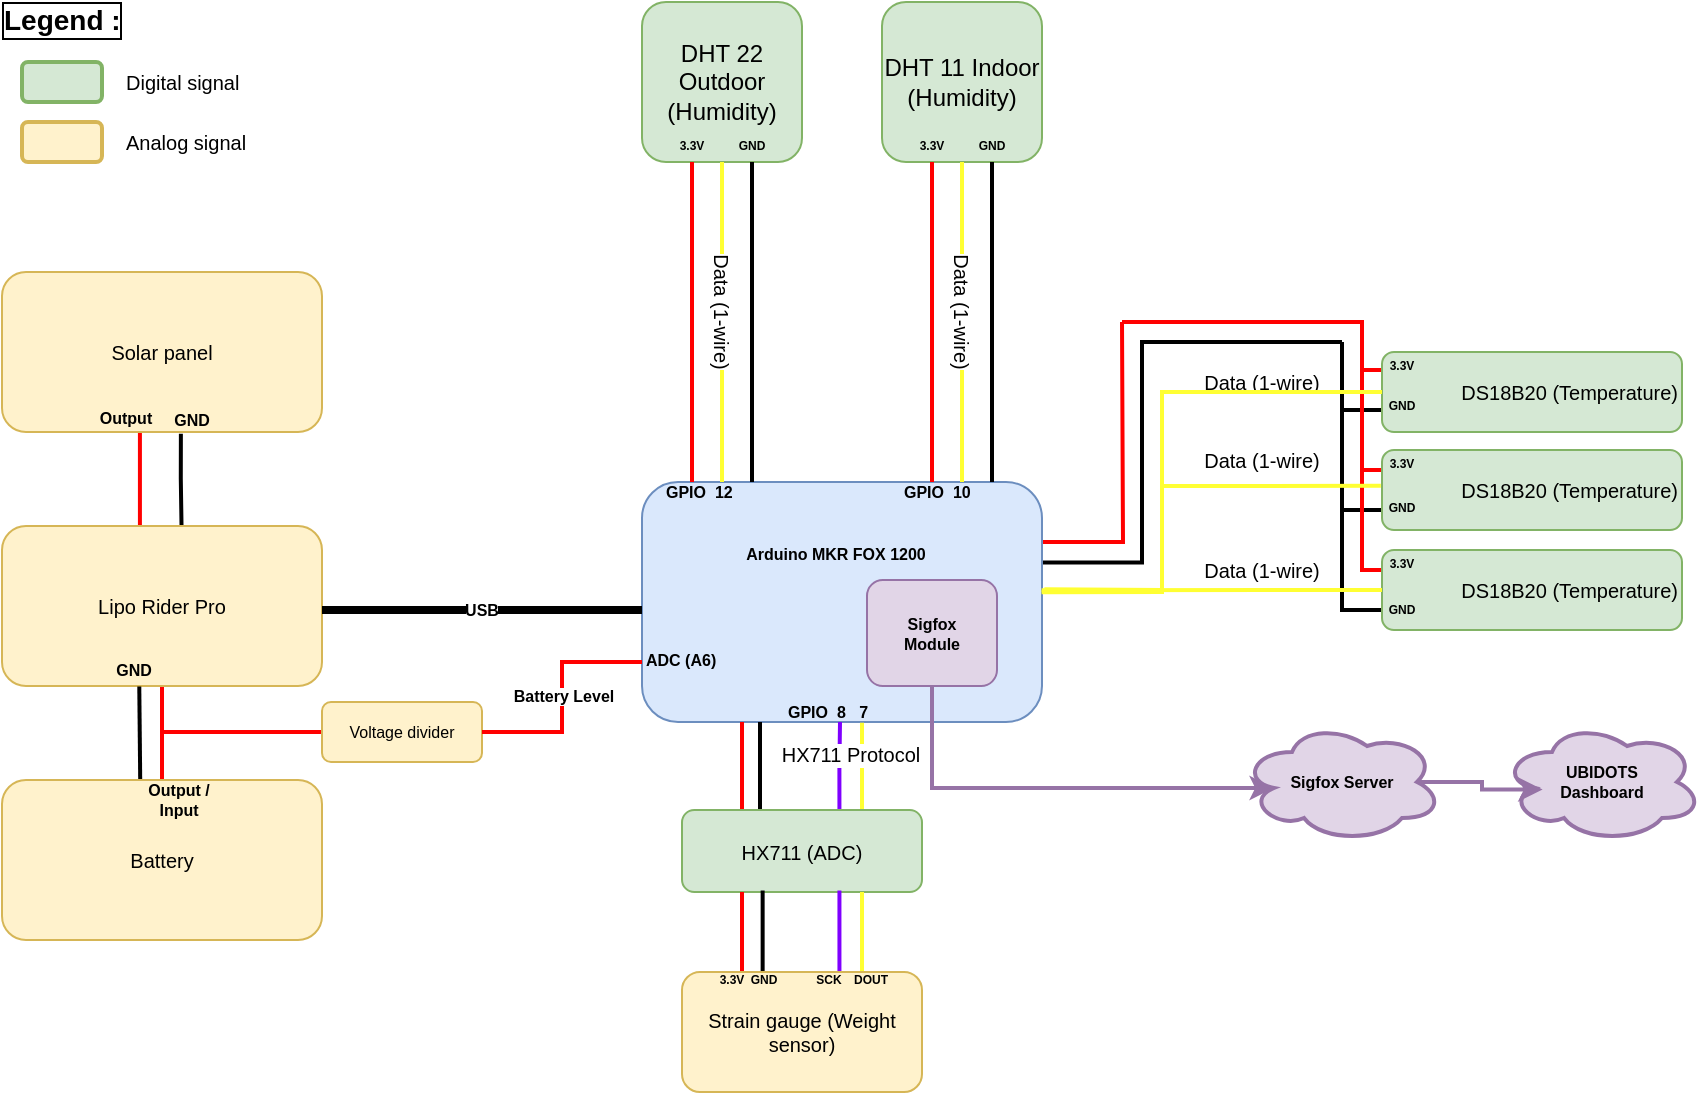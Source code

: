 <mxfile version="16.3.0" type="device"><diagram id="5MrgnKDGI7gBkpORk5VN" name="Page-1"><mxGraphModel dx="838" dy="460" grid="1" gridSize="10" guides="1" tooltips="1" connect="1" arrows="1" fold="1" page="1" pageScale="1" pageWidth="1169" pageHeight="827" math="0" shadow="0"><root><mxCell id="0"/><mxCell id="1" parent="0"/><mxCell id="oPPZRopH76b0isRMTN4b-41" style="edgeStyle=orthogonalEdgeStyle;rounded=0;orthogonalLoop=1;jettySize=auto;html=1;exitX=1;exitY=0.25;exitDx=0;exitDy=0;fontSize=10;endArrow=none;endFill=0;strokeColor=#FF0000;strokeWidth=2;" parent="1" source="oPPZRopH76b0isRMTN4b-7" edge="1"><mxGeometry relative="1" as="geometry"><mxPoint x="720" y="280" as="targetPoint"/></mxGeometry></mxCell><mxCell id="oPPZRopH76b0isRMTN4b-47" style="edgeStyle=orthogonalEdgeStyle;rounded=0;orthogonalLoop=1;jettySize=auto;html=1;exitX=0.998;exitY=0.335;exitDx=0;exitDy=0;fontSize=10;endArrow=none;endFill=0;strokeColor=#000000;strokeWidth=2;exitPerimeter=0;" parent="1" source="oPPZRopH76b0isRMTN4b-7" edge="1"><mxGeometry relative="1" as="geometry"><mxPoint x="830" y="290" as="targetPoint"/><Array as="points"><mxPoint x="730" y="400"/></Array></mxGeometry></mxCell><mxCell id="oPPZRopH76b0isRMTN4b-7" value="" style="rounded=1;whiteSpace=wrap;html=1;fillColor=#dae8fc;strokeColor=#6c8ebf;" parent="1" vertex="1"><mxGeometry x="480" y="360" width="200" height="120" as="geometry"/></mxCell><mxCell id="oPPZRopH76b0isRMTN4b-8" value="DHT 22 Outdoor&lt;br&gt;(Humidity)" style="rounded=1;whiteSpace=wrap;html=1;fillColor=#d5e8d4;strokeColor=#82b366;" parent="1" vertex="1"><mxGeometry x="480" y="120" width="80" height="80" as="geometry"/></mxCell><mxCell id="oPPZRopH76b0isRMTN4b-9" value="DHT 11 Indoor&lt;br&gt;(Humidity)" style="rounded=1;whiteSpace=wrap;html=1;fillColor=#d5e8d4;strokeColor=#82b366;" parent="1" vertex="1"><mxGeometry x="600" y="120" width="80" height="80" as="geometry"/></mxCell><mxCell id="oPPZRopH76b0isRMTN4b-10" value="" style="line;strokeWidth=2;direction=south;html=1;strokeColor=#FF0000;" parent="1" vertex="1"><mxGeometry x="500" y="200" width="10" height="160" as="geometry"/></mxCell><mxCell id="oPPZRopH76b0isRMTN4b-11" value="" style="line;strokeWidth=2;direction=north;html=1;strokeColor=#FFFF33;align=center;" parent="1" vertex="1"><mxGeometry x="515" y="200" width="10" height="160" as="geometry"/></mxCell><mxCell id="oPPZRopH76b0isRMTN4b-12" value="" style="line;strokeWidth=2;direction=south;html=1;" parent="1" vertex="1"><mxGeometry x="530" y="200" width="10" height="160" as="geometry"/></mxCell><mxCell id="oPPZRopH76b0isRMTN4b-14" value="" style="line;strokeWidth=2;direction=south;html=1;strokeColor=#FF0000;" parent="1" vertex="1"><mxGeometry x="620" y="200" width="10" height="160" as="geometry"/></mxCell><mxCell id="oPPZRopH76b0isRMTN4b-15" value="" style="line;strokeWidth=2;direction=south;html=1;strokeColor=#FFFF33;" parent="1" vertex="1"><mxGeometry x="635" y="200" width="10" height="160" as="geometry"/></mxCell><mxCell id="oPPZRopH76b0isRMTN4b-16" value="" style="line;strokeWidth=2;direction=south;html=1;" parent="1" vertex="1"><mxGeometry x="650" y="200" width="10" height="160" as="geometry"/></mxCell><mxCell id="oPPZRopH76b0isRMTN4b-17" value="&lt;font style=&quot;font-size: 6px ; line-height: 0.8&quot;&gt;&lt;b&gt;3.3V&lt;/b&gt;&lt;/font&gt;" style="text;html=1;strokeColor=none;fillColor=none;align=center;verticalAlign=middle;whiteSpace=wrap;rounded=0;" parent="1" vertex="1"><mxGeometry x="500" y="180" width="10" height="20" as="geometry"/></mxCell><mxCell id="oPPZRopH76b0isRMTN4b-18" value="&lt;font style=&quot;font-size: 6px ; line-height: 0.8&quot;&gt;&lt;b&gt;3.3V&lt;/b&gt;&lt;/font&gt;" style="text;html=1;strokeColor=none;fillColor=none;align=center;verticalAlign=middle;whiteSpace=wrap;rounded=0;" parent="1" vertex="1"><mxGeometry x="620" y="180" width="10" height="20" as="geometry"/></mxCell><mxCell id="oPPZRopH76b0isRMTN4b-19" value="&lt;font style=&quot;font-size: 6px ; line-height: 0.8&quot;&gt;&lt;b&gt;GND&lt;/b&gt;&lt;/font&gt;" style="text;html=1;strokeColor=none;fillColor=none;align=center;verticalAlign=middle;whiteSpace=wrap;rounded=0;" parent="1" vertex="1"><mxGeometry x="525" y="180" width="20" height="20" as="geometry"/></mxCell><mxCell id="oPPZRopH76b0isRMTN4b-20" value="&lt;font style=&quot;font-size: 6px ; line-height: 0.8&quot;&gt;&lt;b&gt;GND&lt;/b&gt;&lt;/font&gt;" style="text;html=1;strokeColor=none;fillColor=none;align=center;verticalAlign=middle;whiteSpace=wrap;rounded=0;" parent="1" vertex="1"><mxGeometry x="645" y="180" width="20" height="20" as="geometry"/></mxCell><mxCell id="oPPZRopH76b0isRMTN4b-21" value="Data (1-wire)" style="text;html=1;strokeColor=none;fillColor=none;align=center;verticalAlign=middle;whiteSpace=wrap;rounded=0;fontSize=10;rotation=90;direction=east;labelBackgroundColor=default;" parent="1" vertex="1"><mxGeometry x="485" y="270" width="70" height="10" as="geometry"/></mxCell><mxCell id="oPPZRopH76b0isRMTN4b-22" value="Data (1-wire)" style="text;html=1;strokeColor=none;fillColor=none;align=center;verticalAlign=middle;whiteSpace=wrap;rounded=0;fontSize=10;rotation=90;direction=east;labelBackgroundColor=default;" parent="1" vertex="1"><mxGeometry x="605" y="270" width="70" height="10" as="geometry"/></mxCell><mxCell id="oPPZRopH76b0isRMTN4b-37" style="edgeStyle=orthogonalEdgeStyle;rounded=0;orthogonalLoop=1;jettySize=auto;html=1;exitX=0;exitY=0.25;exitDx=0;exitDy=0;fontSize=10;endArrow=none;endFill=0;strokeColor=#FF0000;strokeWidth=2;" parent="1" edge="1"><mxGeometry relative="1" as="geometry"><mxPoint x="840" y="304.286" as="targetPoint"/><mxPoint x="850" y="304" as="sourcePoint"/></mxGeometry></mxCell><mxCell id="oPPZRopH76b0isRMTN4b-42" style="edgeStyle=orthogonalEdgeStyle;rounded=0;orthogonalLoop=1;jettySize=auto;html=1;exitX=0;exitY=0.75;exitDx=0;exitDy=0;fontSize=10;endArrow=none;endFill=0;strokeColor=#000000;strokeWidth=2;" parent="1" edge="1"><mxGeometry relative="1" as="geometry"><mxPoint x="830" y="290" as="targetPoint"/><mxPoint x="850" y="324" as="sourcePoint"/></mxGeometry></mxCell><mxCell id="oPPZRopH76b0isRMTN4b-35" style="edgeStyle=orthogonalEdgeStyle;rounded=0;orthogonalLoop=1;jettySize=auto;html=1;exitX=0;exitY=0;exitDx=0;exitDy=0;fontSize=10;endArrow=none;endFill=0;strokeColor=#FF0000;strokeWidth=2;" parent="1" source="oPPZRopH76b0isRMTN4b-24" edge="1"><mxGeometry relative="1" as="geometry"><mxPoint x="849.857" y="344.286" as="targetPoint"/></mxGeometry></mxCell><mxCell id="oPPZRopH76b0isRMTN4b-36" style="edgeStyle=orthogonalEdgeStyle;rounded=0;orthogonalLoop=1;jettySize=auto;html=1;exitX=0;exitY=0.25;exitDx=0;exitDy=0;fontSize=10;endArrow=none;endFill=0;strokeColor=#FF0000;strokeWidth=2;" parent="1" source="oPPZRopH76b0isRMTN4b-24" edge="1"><mxGeometry relative="1" as="geometry"><mxPoint x="720" y="280" as="targetPoint"/><Array as="points"><mxPoint x="840" y="354"/></Array></mxGeometry></mxCell><mxCell id="oPPZRopH76b0isRMTN4b-43" style="edgeStyle=orthogonalEdgeStyle;rounded=0;orthogonalLoop=1;jettySize=auto;html=1;exitX=0;exitY=0.75;exitDx=0;exitDy=0;fontSize=10;endArrow=none;endFill=0;strokeColor=#000000;strokeWidth=2;" parent="1" source="oPPZRopH76b0isRMTN4b-24" edge="1"><mxGeometry relative="1" as="geometry"><mxPoint x="830" y="320" as="targetPoint"/></mxGeometry></mxCell><mxCell id="oPPZRopH76b0isRMTN4b-24" value="&lt;span style=&quot;&quot;&gt;DS18B20 (Temperature)&lt;/span&gt;" style="rounded=1;whiteSpace=wrap;html=1;labelBackgroundColor=none;fontSize=10;strokeColor=#82b366;align=right;fillColor=#d5e8d4;" parent="1" vertex="1"><mxGeometry x="850" y="344" width="150" height="40" as="geometry"/></mxCell><mxCell id="oPPZRopH76b0isRMTN4b-38" style="edgeStyle=orthogonalEdgeStyle;rounded=0;orthogonalLoop=1;jettySize=auto;html=1;exitX=0;exitY=0.25;exitDx=0;exitDy=0;fontSize=10;endArrow=none;endFill=0;strokeColor=#FF0000;strokeWidth=2;" parent="1" source="oPPZRopH76b0isRMTN4b-25" edge="1"><mxGeometry relative="1" as="geometry"><mxPoint x="840" y="350" as="targetPoint"/><Array as="points"><mxPoint x="840" y="404"/></Array></mxGeometry></mxCell><mxCell id="oPPZRopH76b0isRMTN4b-44" style="edgeStyle=orthogonalEdgeStyle;rounded=0;orthogonalLoop=1;jettySize=auto;html=1;exitX=0;exitY=0.75;exitDx=0;exitDy=0;fontSize=10;endArrow=none;endFill=0;strokeColor=#000000;strokeWidth=2;" parent="1" source="oPPZRopH76b0isRMTN4b-25" edge="1"><mxGeometry relative="1" as="geometry"><mxPoint x="830" y="370" as="targetPoint"/></mxGeometry></mxCell><mxCell id="oPPZRopH76b0isRMTN4b-25" value="&lt;span style=&quot;&quot;&gt;DS18B20 (Temperature)&lt;/span&gt;" style="rounded=1;whiteSpace=wrap;html=1;labelBackgroundColor=none;fontSize=10;strokeColor=#82b366;align=right;fillColor=#d5e8d4;" parent="1" vertex="1"><mxGeometry x="850" y="394" width="150" height="40" as="geometry"/></mxCell><mxCell id="oPPZRopH76b0isRMTN4b-54" value="&lt;span style=&quot;line-height: 0.7;&quot;&gt;&lt;font style=&quot;font-size: 10px&quot;&gt;DS18B20 (Temperature)&lt;/font&gt;&lt;/span&gt;" style="rounded=1;whiteSpace=wrap;html=1;labelBackgroundColor=none;fontSize=10;strokeColor=#82b366;align=right;fillColor=#d5e8d4;" parent="1" vertex="1"><mxGeometry x="850" y="295" width="150" height="40" as="geometry"/></mxCell><mxCell id="oPPZRopH76b0isRMTN4b-55" value="&lt;font style=&quot;font-size: 6px ; line-height: 0.8&quot;&gt;&lt;b&gt;3.3V&lt;/b&gt;&lt;/font&gt;" style="text;html=1;strokeColor=none;fillColor=none;align=center;verticalAlign=middle;whiteSpace=wrap;rounded=0;" parent="1" vertex="1"><mxGeometry x="850" y="295" width="20" height="10" as="geometry"/></mxCell><mxCell id="oPPZRopH76b0isRMTN4b-56" value="&lt;font style=&quot;font-size: 6px ; line-height: 0.8&quot;&gt;&lt;b&gt;3.3V&lt;/b&gt;&lt;/font&gt;" style="text;html=1;strokeColor=none;fillColor=none;align=center;verticalAlign=middle;whiteSpace=wrap;rounded=0;" parent="1" vertex="1"><mxGeometry x="850" y="344" width="20" height="10" as="geometry"/></mxCell><mxCell id="oPPZRopH76b0isRMTN4b-57" value="&lt;font style=&quot;font-size: 6px ; line-height: 0.8&quot;&gt;&lt;b&gt;3.3V&lt;/b&gt;&lt;/font&gt;" style="text;html=1;strokeColor=none;fillColor=none;align=center;verticalAlign=middle;whiteSpace=wrap;rounded=0;" parent="1" vertex="1"><mxGeometry x="850" y="394" width="20" height="10" as="geometry"/></mxCell><mxCell id="oPPZRopH76b0isRMTN4b-60" value="&lt;font style=&quot;font-size: 6px ; line-height: 0.8&quot;&gt;&lt;b&gt;GND&lt;/b&gt;&lt;/font&gt;" style="text;html=1;strokeColor=none;fillColor=none;align=center;verticalAlign=middle;whiteSpace=wrap;rounded=0;" parent="1" vertex="1"><mxGeometry x="850" y="315" width="20" height="10" as="geometry"/></mxCell><mxCell id="oPPZRopH76b0isRMTN4b-62" value="&lt;font style=&quot;font-size: 6px ; line-height: 0.8&quot;&gt;&lt;b&gt;GND&lt;/b&gt;&lt;/font&gt;" style="text;html=1;strokeColor=none;fillColor=none;align=center;verticalAlign=middle;whiteSpace=wrap;rounded=0;" parent="1" vertex="1"><mxGeometry x="850" y="366" width="20" height="10" as="geometry"/></mxCell><mxCell id="oPPZRopH76b0isRMTN4b-63" value="&lt;font style=&quot;font-size: 6px ; line-height: 0.8&quot;&gt;&lt;b&gt;GND&lt;/b&gt;&lt;/font&gt;" style="text;html=1;strokeColor=none;fillColor=none;align=center;verticalAlign=middle;whiteSpace=wrap;rounded=0;" parent="1" vertex="1"><mxGeometry x="850" y="417" width="20" height="10" as="geometry"/></mxCell><mxCell id="oPPZRopH76b0isRMTN4b-66" value="Data (1-wire)" style="text;html=1;strokeColor=none;fillColor=none;align=center;verticalAlign=middle;whiteSpace=wrap;rounded=0;labelBackgroundColor=#FFFFFF;fontSize=10;fontColor=#000000;" parent="1" vertex="1"><mxGeometry x="760" y="344" width="60" height="10" as="geometry"/></mxCell><mxCell id="oPPZRopH76b0isRMTN4b-69" value="Data (1-wire)" style="text;html=1;strokeColor=none;fillColor=none;align=center;verticalAlign=middle;whiteSpace=wrap;rounded=0;labelBackgroundColor=#FFFFFF;fontSize=10;fontColor=#000000;" parent="1" vertex="1"><mxGeometry x="760" y="305" width="60" height="10" as="geometry"/></mxCell><mxCell id="oPPZRopH76b0isRMTN4b-71" value="Data (1-wire)" style="text;html=1;strokeColor=none;fillColor=none;align=center;verticalAlign=middle;whiteSpace=wrap;rounded=0;labelBackgroundColor=#FFFFFF;fontSize=10;fontColor=#000000;" parent="1" vertex="1"><mxGeometry x="760" y="399" width="60" height="10" as="geometry"/></mxCell><mxCell id="oPPZRopH76b0isRMTN4b-79" style="edgeStyle=orthogonalEdgeStyle;rounded=0;orthogonalLoop=1;jettySize=auto;html=1;exitX=0.25;exitY=0;exitDx=0;exitDy=0;entryX=0.25;entryY=1;entryDx=0;entryDy=0;fontSize=10;fontColor=#000000;endArrow=none;endFill=0;strokeColor=#FF0000;strokeWidth=2;" parent="1" source="oPPZRopH76b0isRMTN4b-74" target="oPPZRopH76b0isRMTN4b-7" edge="1"><mxGeometry relative="1" as="geometry"/></mxCell><mxCell id="oPPZRopH76b0isRMTN4b-81" style="edgeStyle=orthogonalEdgeStyle;rounded=0;orthogonalLoop=1;jettySize=auto;html=1;exitX=0.325;exitY=0.056;exitDx=0;exitDy=0;fontSize=10;fontColor=#000000;endArrow=none;endFill=0;strokeColor=#000000;strokeWidth=2;exitPerimeter=0;" parent="1" source="oPPZRopH76b0isRMTN4b-74" edge="1"><mxGeometry relative="1" as="geometry"><mxPoint x="539" y="480" as="targetPoint"/></mxGeometry></mxCell><mxCell id="oPPZRopH76b0isRMTN4b-84" style="edgeStyle=orthogonalEdgeStyle;rounded=0;orthogonalLoop=1;jettySize=auto;html=1;exitX=0.75;exitY=0;exitDx=0;exitDy=0;entryX=0.55;entryY=1.003;entryDx=0;entryDy=0;entryPerimeter=0;fontSize=10;fontColor=#000000;endArrow=none;endFill=0;strokeColor=#FFFF33;strokeWidth=2;" parent="1" source="oPPZRopH76b0isRMTN4b-74" target="oPPZRopH76b0isRMTN4b-7" edge="1"><mxGeometry relative="1" as="geometry"/></mxCell><mxCell id="oPPZRopH76b0isRMTN4b-85" style="edgeStyle=orthogonalEdgeStyle;rounded=0;orthogonalLoop=1;jettySize=auto;html=1;exitX=0.656;exitY=0.056;exitDx=0;exitDy=0;fontSize=10;fontColor=#000000;endArrow=none;endFill=0;strokeColor=#7F00FF;strokeWidth=2;exitPerimeter=0;" parent="1" source="oPPZRopH76b0isRMTN4b-74" edge="1"><mxGeometry relative="1" as="geometry"><mxPoint x="579" y="480" as="targetPoint"/></mxGeometry></mxCell><mxCell id="oPPZRopH76b0isRMTN4b-74" value="&lt;span style=&quot;&quot;&gt;HX711 (ADC)&lt;br&gt;&lt;/span&gt;" style="rounded=1;whiteSpace=wrap;html=1;labelBackgroundColor=none;fontSize=10;strokeColor=#82b366;fillColor=#d5e8d4;align=center;" parent="1" vertex="1"><mxGeometry x="500" y="524" width="120" height="41" as="geometry"/></mxCell><mxCell id="oPPZRopH76b0isRMTN4b-76" style="edgeStyle=orthogonalEdgeStyle;rounded=0;orthogonalLoop=1;jettySize=auto;html=1;exitX=0.25;exitY=0;exitDx=0;exitDy=0;entryX=0.25;entryY=1;entryDx=0;entryDy=0;fontSize=10;fontColor=#000000;endArrow=none;endFill=0;strokeColor=#FF0000;strokeWidth=2;" parent="1" source="oPPZRopH76b0isRMTN4b-75" target="oPPZRopH76b0isRMTN4b-74" edge="1"><mxGeometry relative="1" as="geometry"/></mxCell><mxCell id="oPPZRopH76b0isRMTN4b-80" style="edgeStyle=orthogonalEdgeStyle;rounded=0;orthogonalLoop=1;jettySize=auto;html=1;exitX=0.336;exitY=0.01;exitDx=0;exitDy=0;entryX=0.336;entryY=0.982;entryDx=0;entryDy=0;fontSize=10;fontColor=#000000;endArrow=none;endFill=0;strokeColor=#000000;strokeWidth=2;exitPerimeter=0;entryPerimeter=0;" parent="1" source="oPPZRopH76b0isRMTN4b-75" target="oPPZRopH76b0isRMTN4b-74" edge="1"><mxGeometry relative="1" as="geometry"><Array as="points"/></mxGeometry></mxCell><mxCell id="oPPZRopH76b0isRMTN4b-82" style="edgeStyle=orthogonalEdgeStyle;rounded=0;orthogonalLoop=1;jettySize=auto;html=1;exitX=0.656;exitY=0.014;exitDx=0;exitDy=0;entryX=0.656;entryY=0.982;entryDx=0;entryDy=0;fontSize=10;fontColor=#000000;endArrow=none;endFill=0;strokeColor=#7F00FF;strokeWidth=2;entryPerimeter=0;exitPerimeter=0;" parent="1" source="oPPZRopH76b0isRMTN4b-75" target="oPPZRopH76b0isRMTN4b-74" edge="1"><mxGeometry relative="1" as="geometry"/></mxCell><mxCell id="oPPZRopH76b0isRMTN4b-83" style="edgeStyle=orthogonalEdgeStyle;rounded=0;orthogonalLoop=1;jettySize=auto;html=1;exitX=0.75;exitY=0;exitDx=0;exitDy=0;entryX=0.75;entryY=1;entryDx=0;entryDy=0;fontSize=10;fontColor=#000000;endArrow=none;endFill=0;strokeColor=#FFFF33;strokeWidth=2;" parent="1" source="oPPZRopH76b0isRMTN4b-75" target="oPPZRopH76b0isRMTN4b-74" edge="1"><mxGeometry relative="1" as="geometry"/></mxCell><mxCell id="oPPZRopH76b0isRMTN4b-75" value="&lt;span style=&quot;&quot;&gt;Strain gauge (Weight sensor)&lt;/span&gt;" style="rounded=1;whiteSpace=wrap;html=1;labelBackgroundColor=none;fontSize=10;strokeColor=#d6b656;fillColor=#fff2cc;align=center;" parent="1" vertex="1"><mxGeometry x="500" y="605" width="120" height="60" as="geometry"/></mxCell><mxCell id="oPPZRopH76b0isRMTN4b-86" value="&lt;font style=&quot;font-size: 6px ; line-height: 0.8&quot;&gt;&lt;b&gt;3.3V&lt;/b&gt;&lt;/font&gt;" style="text;html=1;strokeColor=none;fillColor=none;align=center;verticalAlign=middle;whiteSpace=wrap;rounded=0;" parent="1" vertex="1"><mxGeometry x="515" y="602" width="20" height="10" as="geometry"/></mxCell><mxCell id="oPPZRopH76b0isRMTN4b-88" value="&lt;font style=&quot;font-size: 6px ; line-height: 0.8&quot;&gt;&lt;b&gt;GND&lt;/b&gt;&lt;/font&gt;" style="text;html=1;strokeColor=none;fillColor=none;align=center;verticalAlign=middle;whiteSpace=wrap;rounded=0;" parent="1" vertex="1"><mxGeometry x="531" y="602" width="20" height="10" as="geometry"/></mxCell><mxCell id="oPPZRopH76b0isRMTN4b-89" value="SCK" style="text;html=1;strokeColor=none;fillColor=none;align=center;verticalAlign=middle;whiteSpace=wrap;rounded=0;labelBackgroundColor=none;fontSize=6;fontColor=#000000;fontStyle=1" parent="1" vertex="1"><mxGeometry x="566" y="604" width="15" height="10" as="geometry"/></mxCell><mxCell id="oPPZRopH76b0isRMTN4b-90" value="DOUT" style="text;html=1;strokeColor=none;fillColor=none;align=center;verticalAlign=middle;whiteSpace=wrap;rounded=0;labelBackgroundColor=none;fontSize=6;fontColor=#000000;fontStyle=1" parent="1" vertex="1"><mxGeometry x="587" y="604" width="15" height="10" as="geometry"/></mxCell><mxCell id="oPPZRopH76b0isRMTN4b-91" value="&lt;font style=&quot;font-size: 10px&quot;&gt;HX711 Protocol&lt;/font&gt;" style="text;html=1;strokeColor=none;fillColor=none;align=center;verticalAlign=middle;whiteSpace=wrap;rounded=0;labelBackgroundColor=default;fontSize=6;fontColor=#000000;" parent="1" vertex="1"><mxGeometry x="542" y="491" width="85" height="9" as="geometry"/></mxCell><mxCell id="oPPZRopH76b0isRMTN4b-96" style="rounded=0;orthogonalLoop=1;jettySize=auto;html=1;exitX=0.431;exitY=0.969;exitDx=0;exitDy=0;entryX=0.431;entryY=0.044;entryDx=0;entryDy=0;fontSize=10;fontColor=#000000;endArrow=none;endFill=0;strokeColor=#FF0000;strokeWidth=2;exitPerimeter=0;entryPerimeter=0;" parent="1" source="oPPZRopH76b0isRMTN4b-93" target="oPPZRopH76b0isRMTN4b-94" edge="1"><mxGeometry relative="1" as="geometry"/></mxCell><mxCell id="oPPZRopH76b0isRMTN4b-97" style="edgeStyle=orthogonalEdgeStyle;rounded=0;orthogonalLoop=1;jettySize=auto;html=1;exitX=0.559;exitY=1.011;exitDx=0;exitDy=0;entryX=0.561;entryY=-0.002;entryDx=0;entryDy=0;fontSize=10;fontColor=#000000;endArrow=none;endFill=0;strokeColor=#000000;strokeWidth=2;exitPerimeter=0;entryPerimeter=0;" parent="1" source="oPPZRopH76b0isRMTN4b-93" target="oPPZRopH76b0isRMTN4b-94" edge="1"><mxGeometry relative="1" as="geometry"/></mxCell><mxCell id="oPPZRopH76b0isRMTN4b-93" value="&lt;span style=&quot;&quot;&gt;Solar panel&lt;/span&gt;" style="rounded=1;whiteSpace=wrap;html=1;labelBackgroundColor=none;fontSize=10;strokeColor=#d6b656;fillColor=#fff2cc;align=center;" parent="1" vertex="1"><mxGeometry x="160" y="255" width="160" height="80" as="geometry"/></mxCell><mxCell id="oPPZRopH76b0isRMTN4b-115" style="edgeStyle=none;rounded=0;orthogonalLoop=1;jettySize=auto;html=1;exitX=0.5;exitY=1;exitDx=0;exitDy=0;entryX=0.5;entryY=0;entryDx=0;entryDy=0;fontSize=8;fontColor=#000000;endArrow=none;endFill=0;strokeColor=#FF0000;strokeWidth=2;" parent="1" source="oPPZRopH76b0isRMTN4b-94" target="oPPZRopH76b0isRMTN4b-95" edge="1"><mxGeometry relative="1" as="geometry"/></mxCell><mxCell id="oPPZRopH76b0isRMTN4b-94" value="Lipo Rider Pro" style="rounded=1;whiteSpace=wrap;html=1;labelBackgroundColor=#FFF2CC;fontSize=10;strokeColor=#d6b656;fillColor=#fff2cc;align=center;" parent="1" vertex="1"><mxGeometry x="160" y="382" width="160" height="80" as="geometry"/></mxCell><mxCell id="oPPZRopH76b0isRMTN4b-114" style="edgeStyle=none;rounded=0;orthogonalLoop=1;jettySize=auto;html=1;exitX=0.432;exitY=0.024;exitDx=0;exitDy=0;entryX=0.429;entryY=1.003;entryDx=0;entryDy=0;fontSize=8;fontColor=#000000;endArrow=none;endFill=0;strokeColor=#000000;strokeWidth=2;entryPerimeter=0;exitPerimeter=0;" parent="1" source="oPPZRopH76b0isRMTN4b-95" target="oPPZRopH76b0isRMTN4b-94" edge="1"><mxGeometry relative="1" as="geometry"/></mxCell><mxCell id="oPPZRopH76b0isRMTN4b-95" value="Battery" style="rounded=1;whiteSpace=wrap;html=1;labelBackgroundColor=#FFF2CC;fontSize=10;strokeColor=#d6b656;fillColor=#fff2cc;align=center;" parent="1" vertex="1"><mxGeometry x="160" y="509" width="160" height="80" as="geometry"/></mxCell><mxCell id="oPPZRopH76b0isRMTN4b-98" value="GND" style="text;html=1;strokeColor=none;fillColor=none;align=center;verticalAlign=middle;whiteSpace=wrap;rounded=0;labelBackgroundColor=none;fontSize=8;fontColor=#000000;fontStyle=1" parent="1" vertex="1"><mxGeometry x="245" y="325" width="20" height="7" as="geometry"/></mxCell><mxCell id="oPPZRopH76b0isRMTN4b-99" value="Output" style="text;html=1;strokeColor=none;fillColor=none;align=center;verticalAlign=middle;whiteSpace=wrap;rounded=0;labelBackgroundColor=none;fontSize=8;fontColor=#000000;fontStyle=1" parent="1" vertex="1"><mxGeometry x="209" y="325" width="26" height="6" as="geometry"/></mxCell><mxCell id="oPPZRopH76b0isRMTN4b-104" value="" style="line;strokeWidth=4;html=1;perimeter=backbonePerimeter;points=[];outlineConnect=0;labelBackgroundColor=default;fontSize=8;fontColor=#000000;fillColor=default;gradientColor=#ffffff;align=center;" parent="1" vertex="1"><mxGeometry x="320" y="419" width="160" height="10" as="geometry"/></mxCell><mxCell id="oPPZRopH76b0isRMTN4b-101" value="&lt;span style=&quot;background-color: rgb(255 , 255 , 255)&quot;&gt;USB&lt;/span&gt;" style="text;html=1;strokeColor=none;fillColor=none;align=center;verticalAlign=middle;whiteSpace=wrap;rounded=0;labelBackgroundColor=default;fontSize=8;fontColor=#000000;fontStyle=1" parent="1" vertex="1"><mxGeometry x="385" y="414" width="30" height="20" as="geometry"/></mxCell><mxCell id="oPPZRopH76b0isRMTN4b-112" value="GPIO&amp;nbsp; 8&amp;nbsp; &amp;nbsp;7" style="text;html=1;strokeColor=none;fillColor=none;align=left;verticalAlign=middle;whiteSpace=wrap;rounded=0;labelBackgroundColor=none;fontSize=8;fontColor=#000000;fontStyle=1" parent="1" vertex="1"><mxGeometry x="550.5" y="470" width="76.5" height="10" as="geometry"/></mxCell><mxCell id="oPPZRopH76b0isRMTN4b-116" value="GND" style="text;html=1;strokeColor=none;fillColor=none;align=center;verticalAlign=middle;whiteSpace=wrap;rounded=0;labelBackgroundColor=none;fontSize=8;fontColor=#000000;fontStyle=1" parent="1" vertex="1"><mxGeometry x="216" y="449" width="20" height="10" as="geometry"/></mxCell><mxCell id="oPPZRopH76b0isRMTN4b-117" value="Output / Input" style="text;html=1;strokeColor=none;fillColor=none;align=center;verticalAlign=middle;whiteSpace=wrap;rounded=0;labelBackgroundColor=none;fontSize=8;fontColor=#000000;fontStyle=1" parent="1" vertex="1"><mxGeometry x="232" y="514" width="33" height="10" as="geometry"/></mxCell><mxCell id="oPPZRopH76b0isRMTN4b-118" value="" style="endArrow=none;html=1;rounded=0;fontSize=8;fontColor=#000000;strokeColor=#FF0000;strokeWidth=2;entryX=0;entryY=0.5;entryDx=0;entryDy=0;" parent="1" target="oPPZRopH76b0isRMTN4b-119" edge="1"><mxGeometry width="50" height="50" relative="1" as="geometry"><mxPoint x="240" y="485" as="sourcePoint"/><mxPoint x="320" y="485" as="targetPoint"/></mxGeometry></mxCell><mxCell id="oPPZRopH76b0isRMTN4b-119" value="&lt;span style=&quot;&quot;&gt;Voltage divider&lt;/span&gt;" style="rounded=1;whiteSpace=wrap;html=1;labelBackgroundColor=none;fontSize=8;strokeColor=#d6b656;fillColor=#fff2cc;align=center;" parent="1" vertex="1"><mxGeometry x="320" y="470" width="80" height="30" as="geometry"/></mxCell><mxCell id="oPPZRopH76b0isRMTN4b-120" value="" style="endArrow=none;html=1;rounded=0;fontSize=8;fontColor=#000000;strokeColor=#FF0000;strokeWidth=2;exitX=1;exitY=0.5;exitDx=0;exitDy=0;entryX=0;entryY=0.75;entryDx=0;entryDy=0;" parent="1" source="oPPZRopH76b0isRMTN4b-119" target="oPPZRopH76b0isRMTN4b-7" edge="1"><mxGeometry width="50" height="50" relative="1" as="geometry"><mxPoint x="413" y="499" as="sourcePoint"/><mxPoint x="463" y="449" as="targetPoint"/><Array as="points"><mxPoint x="440" y="485"/><mxPoint x="440" y="450"/></Array></mxGeometry></mxCell><mxCell id="oPPZRopH76b0isRMTN4b-121" value="ADC (A6)" style="text;html=1;strokeColor=none;fillColor=none;align=left;verticalAlign=middle;whiteSpace=wrap;rounded=0;labelBackgroundColor=none;fontSize=8;fontColor=#000000;fontStyle=1" parent="1" vertex="1"><mxGeometry x="480" y="444" width="40" height="10" as="geometry"/></mxCell><mxCell id="oPPZRopH76b0isRMTN4b-122" value="Battery Level" style="text;html=1;strokeColor=none;fillColor=none;align=center;verticalAlign=middle;whiteSpace=wrap;rounded=0;labelBackgroundColor=default;fontSize=8;fontColor=#000000;fontStyle=1" parent="1" vertex="1"><mxGeometry x="409.5" y="462" width="62" height="10" as="geometry"/></mxCell><mxCell id="oPPZRopH76b0isRMTN4b-123" value="&lt;b&gt;Arduino MKR FOX 1200&lt;/b&gt;" style="text;html=1;strokeColor=none;fillColor=none;align=center;verticalAlign=middle;whiteSpace=wrap;rounded=0;labelBackgroundColor=none;fontSize=8;fontColor=#000000;" parent="1" vertex="1"><mxGeometry x="527" y="388" width="100" height="16" as="geometry"/></mxCell><mxCell id="9h3we4TUGF9bDIGMB5U1-22" style="edgeStyle=orthogonalEdgeStyle;rounded=0;orthogonalLoop=1;jettySize=auto;html=1;exitX=0.5;exitY=1;exitDx=0;exitDy=0;entryX=0.16;entryY=0.55;entryDx=0;entryDy=0;entryPerimeter=0;strokeColor=#9673A6;strokeWidth=2;" edge="1" parent="1" source="oPPZRopH76b0isRMTN4b-124" target="9h3we4TUGF9bDIGMB5U1-21"><mxGeometry relative="1" as="geometry"><Array as="points"><mxPoint x="625" y="513"/></Array></mxGeometry></mxCell><mxCell id="oPPZRopH76b0isRMTN4b-124" value="" style="rounded=1;whiteSpace=wrap;html=1;labelBackgroundColor=none;fontSize=8;strokeColor=#9673a6;fillColor=#e1d5e7;align=left;" parent="1" vertex="1"><mxGeometry x="592.5" y="409" width="65" height="53" as="geometry"/></mxCell><mxCell id="oPPZRopH76b0isRMTN4b-125" value="&lt;b&gt;Sigfox Module&lt;/b&gt;" style="text;html=1;strokeColor=none;fillColor=none;align=center;verticalAlign=middle;whiteSpace=wrap;rounded=0;labelBackgroundColor=none;fontSize=8;fontColor=#000000;" parent="1" vertex="1"><mxGeometry x="600" y="420.5" width="50" height="30" as="geometry"/></mxCell><mxCell id="oPPZRopH76b0isRMTN4b-127" value="&lt;b&gt;UBIDOTS&lt;br&gt;Dashboard&lt;/b&gt;" style="ellipse;shape=cloud;whiteSpace=wrap;html=1;align=center;labelBackgroundColor=none;fontSize=8;strokeColor=#9673a6;strokeWidth=2;fillColor=#e1d5e7;" parent="1" vertex="1"><mxGeometry x="910" y="480" width="100" height="60" as="geometry"/></mxCell><mxCell id="oPPZRopH76b0isRMTN4b-129" value="&lt;font style=&quot;font-size: 14px&quot;&gt;&lt;b&gt;Legend :&lt;/b&gt;&lt;/font&gt;" style="text;html=1;strokeColor=none;fillColor=none;align=left;verticalAlign=middle;whiteSpace=wrap;rounded=0;labelBackgroundColor=none;fontSize=8;fontColor=#000000;glass=0;labelBorderColor=#000000;strokeWidth=2;perimeterSpacing=0;spacing=0;spacingTop=-12;" parent="1" vertex="1"><mxGeometry x="160" y="120" width="60" height="30" as="geometry"/></mxCell><mxCell id="oPPZRopH76b0isRMTN4b-130" value="" style="rounded=1;whiteSpace=wrap;html=1;glass=0;labelBackgroundColor=none;labelBorderColor=#000000;fontSize=14;strokeColor=#82b366;strokeWidth=2;fillColor=#d5e8d4;align=left;" parent="1" vertex="1"><mxGeometry x="170" y="150" width="40" height="20" as="geometry"/></mxCell><mxCell id="oPPZRopH76b0isRMTN4b-131" value="Digital signal" style="text;html=1;strokeColor=none;fillColor=none;align=left;verticalAlign=middle;whiteSpace=wrap;rounded=0;glass=0;labelBackgroundColor=none;labelBorderColor=none;fontSize=10;fontColor=#000000;" parent="1" vertex="1"><mxGeometry x="220" y="155" width="70" height="10" as="geometry"/></mxCell><mxCell id="oPPZRopH76b0isRMTN4b-132" value="" style="rounded=1;whiteSpace=wrap;html=1;glass=0;labelBackgroundColor=none;labelBorderColor=#000000;fontSize=14;strokeColor=#d6b656;strokeWidth=2;fillColor=#fff2cc;align=left;" parent="1" vertex="1"><mxGeometry x="170" y="180" width="40" height="20" as="geometry"/></mxCell><mxCell id="oPPZRopH76b0isRMTN4b-133" value="Analog signal" style="text;html=1;strokeColor=none;fillColor=none;align=left;verticalAlign=middle;whiteSpace=wrap;rounded=0;glass=0;labelBackgroundColor=none;labelBorderColor=none;fontSize=10;fontColor=#000000;" parent="1" vertex="1"><mxGeometry x="220" y="185" width="70" height="10" as="geometry"/></mxCell><mxCell id="9h3we4TUGF9bDIGMB5U1-6" value="" style="endArrow=none;html=1;rounded=0;strokeColor=#FFFF33;strokeWidth=2;entryX=0;entryY=0.5;entryDx=0;entryDy=0;exitX=0.999;exitY=0.459;exitDx=0;exitDy=0;exitPerimeter=0;" edge="1" parent="1" source="oPPZRopH76b0isRMTN4b-7" target="oPPZRopH76b0isRMTN4b-54"><mxGeometry width="50" height="50" relative="1" as="geometry"><mxPoint x="770" y="390" as="sourcePoint"/><mxPoint x="770" y="330" as="targetPoint"/><Array as="points"><mxPoint x="740" y="415"/><mxPoint x="740" y="315"/></Array></mxGeometry></mxCell><mxCell id="9h3we4TUGF9bDIGMB5U1-16" value="" style="endArrow=none;html=1;rounded=0;strokeColor=#FFFF33;strokeWidth=2;entryX=1.006;entryY=0.447;entryDx=0;entryDy=0;entryPerimeter=0;exitX=-0.004;exitY=0.448;exitDx=0;exitDy=0;exitPerimeter=0;" edge="1" parent="1" source="oPPZRopH76b0isRMTN4b-24" target="oPPZRopH76b0isRMTN4b-7"><mxGeometry width="50" height="50" relative="1" as="geometry"><mxPoint x="720" y="467" as="sourcePoint"/><mxPoint x="770" y="417" as="targetPoint"/><Array as="points"><mxPoint x="740" y="362"/><mxPoint x="740" y="414"/></Array></mxGeometry></mxCell><mxCell id="9h3we4TUGF9bDIGMB5U1-18" value="" style="endArrow=none;html=1;rounded=0;strokeColor=#FFFF33;strokeWidth=2;entryX=0;entryY=0.5;entryDx=0;entryDy=0;exitX=0.999;exitY=0.451;exitDx=0;exitDy=0;exitPerimeter=0;" edge="1" parent="1" source="oPPZRopH76b0isRMTN4b-7" target="oPPZRopH76b0isRMTN4b-25"><mxGeometry width="50" height="50" relative="1" as="geometry"><mxPoint x="720" y="380" as="sourcePoint"/><mxPoint x="770" y="330" as="targetPoint"/></mxGeometry></mxCell><mxCell id="9h3we4TUGF9bDIGMB5U1-19" value="GPIO&amp;nbsp; 12" style="text;html=1;strokeColor=none;fillColor=none;align=left;verticalAlign=middle;whiteSpace=wrap;rounded=0;labelBackgroundColor=none;fontSize=8;fontColor=#000000;fontStyle=1" vertex="1" parent="1"><mxGeometry x="489.5" y="360" width="76.5" height="10" as="geometry"/></mxCell><mxCell id="9h3we4TUGF9bDIGMB5U1-20" value="GPIO&amp;nbsp; 10" style="text;html=1;strokeColor=none;fillColor=none;align=left;verticalAlign=middle;whiteSpace=wrap;rounded=0;labelBackgroundColor=none;fontSize=8;fontColor=#000000;fontStyle=1" vertex="1" parent="1"><mxGeometry x="609" y="360" width="76.5" height="10" as="geometry"/></mxCell><mxCell id="9h3we4TUGF9bDIGMB5U1-23" style="edgeStyle=orthogonalEdgeStyle;rounded=0;orthogonalLoop=1;jettySize=auto;html=1;exitX=0.875;exitY=0.5;exitDx=0;exitDy=0;exitPerimeter=0;entryX=0.203;entryY=0.563;entryDx=0;entryDy=0;entryPerimeter=0;strokeColor=#9673A6;strokeWidth=2;" edge="1" parent="1" source="9h3we4TUGF9bDIGMB5U1-21" target="oPPZRopH76b0isRMTN4b-127"><mxGeometry relative="1" as="geometry"/></mxCell><mxCell id="9h3we4TUGF9bDIGMB5U1-21" value="&lt;b&gt;Sigfox Server&lt;/b&gt;" style="ellipse;shape=cloud;whiteSpace=wrap;html=1;align=center;labelBackgroundColor=none;fontSize=8;strokeColor=#9673A6;strokeWidth=2;fillColor=#e1d5e7;" vertex="1" parent="1"><mxGeometry x="780" y="480" width="100" height="60" as="geometry"/></mxCell></root></mxGraphModel></diagram></mxfile>